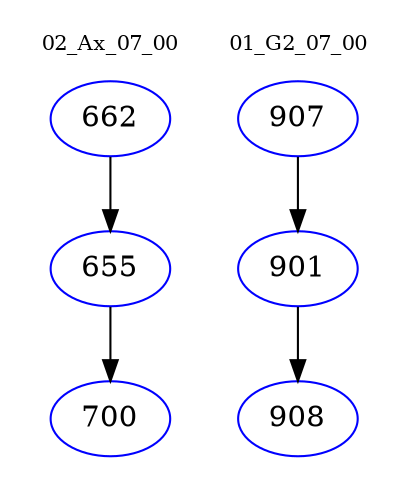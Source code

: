 digraph{
subgraph cluster_0 {
color = white
label = "02_Ax_07_00";
fontsize=10;
T0_662 [label="662", color="blue"]
T0_662 -> T0_655 [color="black"]
T0_655 [label="655", color="blue"]
T0_655 -> T0_700 [color="black"]
T0_700 [label="700", color="blue"]
}
subgraph cluster_1 {
color = white
label = "01_G2_07_00";
fontsize=10;
T1_907 [label="907", color="blue"]
T1_907 -> T1_901 [color="black"]
T1_901 [label="901", color="blue"]
T1_901 -> T1_908 [color="black"]
T1_908 [label="908", color="blue"]
}
}
